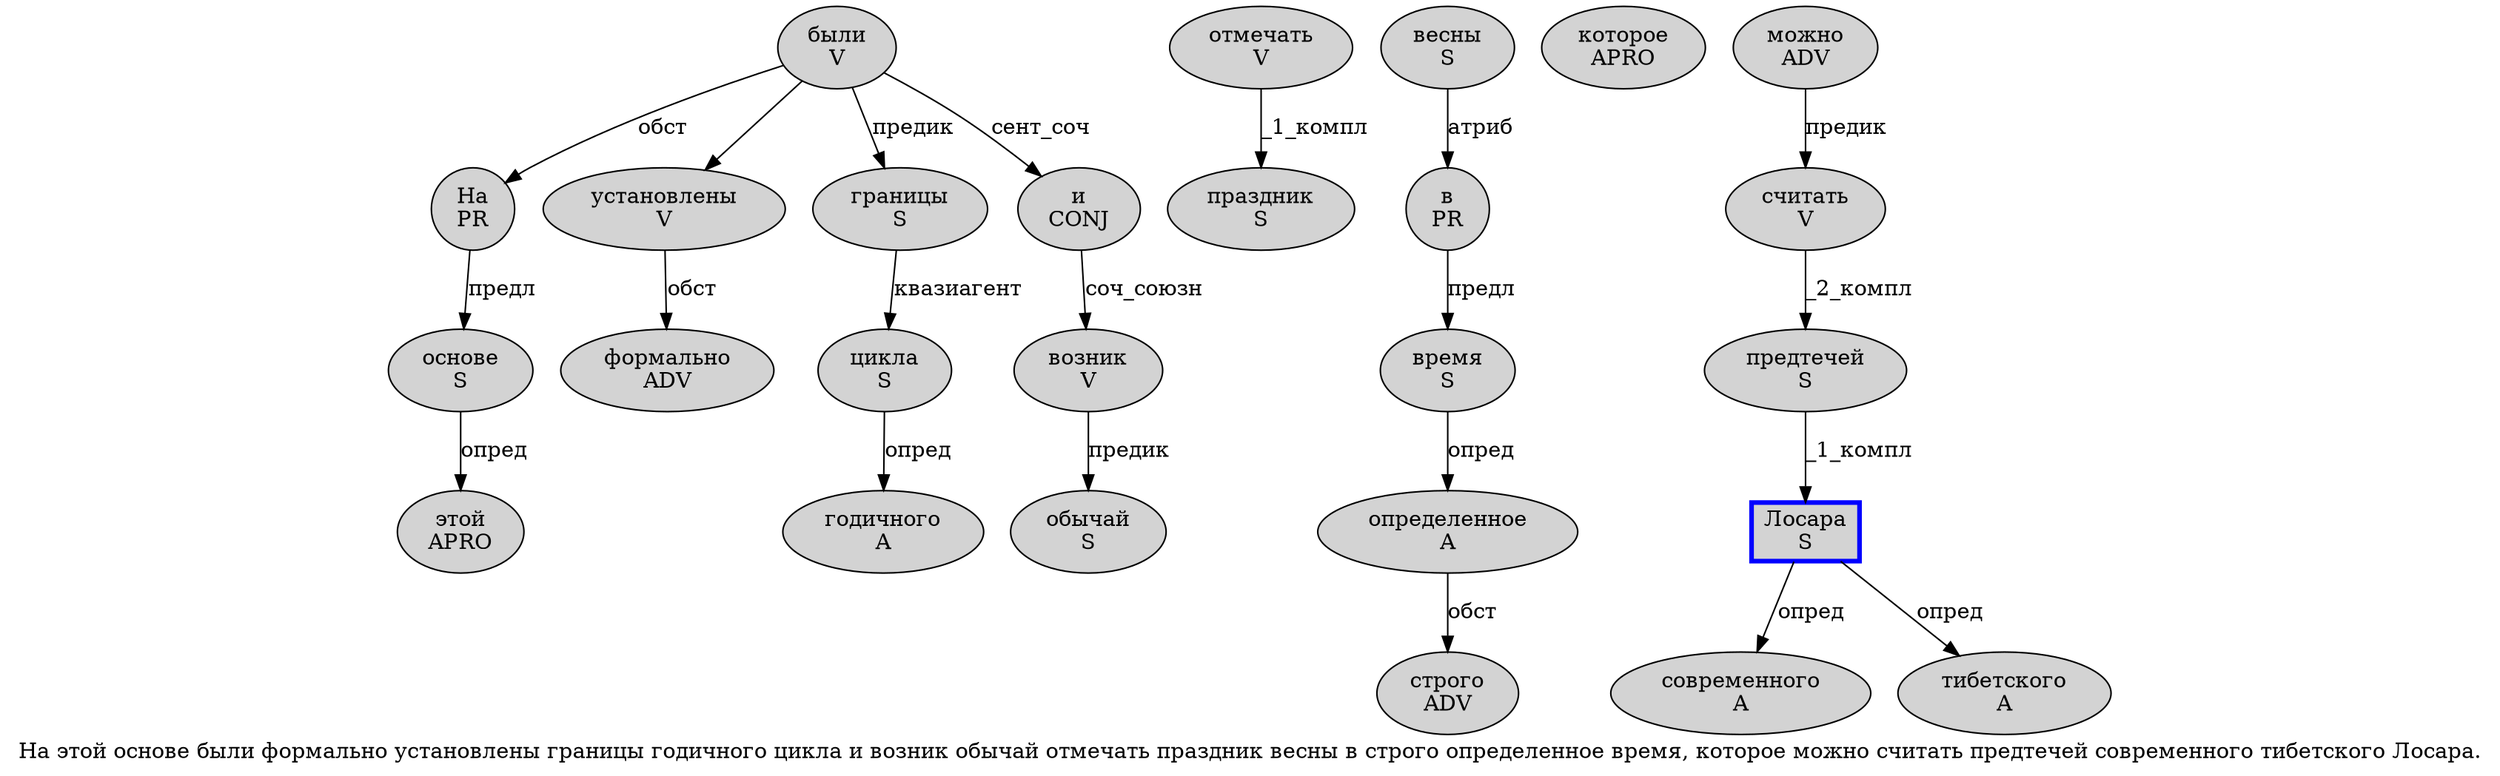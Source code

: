 digraph SENTENCE_1330 {
	graph [label="На этой основе были формально установлены границы годичного цикла и возник обычай отмечать праздник весны в строго определенное время, которое можно считать предтечей современного тибетского Лосара."]
	node [style=filled]
		0 [label="На
PR" color="" fillcolor=lightgray penwidth=1 shape=ellipse]
		1 [label="этой
APRO" color="" fillcolor=lightgray penwidth=1 shape=ellipse]
		2 [label="основе
S" color="" fillcolor=lightgray penwidth=1 shape=ellipse]
		3 [label="были
V" color="" fillcolor=lightgray penwidth=1 shape=ellipse]
		4 [label="формально
ADV" color="" fillcolor=lightgray penwidth=1 shape=ellipse]
		5 [label="установлены
V" color="" fillcolor=lightgray penwidth=1 shape=ellipse]
		6 [label="границы
S" color="" fillcolor=lightgray penwidth=1 shape=ellipse]
		7 [label="годичного
A" color="" fillcolor=lightgray penwidth=1 shape=ellipse]
		8 [label="цикла
S" color="" fillcolor=lightgray penwidth=1 shape=ellipse]
		9 [label="и
CONJ" color="" fillcolor=lightgray penwidth=1 shape=ellipse]
		10 [label="возник
V" color="" fillcolor=lightgray penwidth=1 shape=ellipse]
		11 [label="обычай
S" color="" fillcolor=lightgray penwidth=1 shape=ellipse]
		12 [label="отмечать
V" color="" fillcolor=lightgray penwidth=1 shape=ellipse]
		13 [label="праздник
S" color="" fillcolor=lightgray penwidth=1 shape=ellipse]
		14 [label="весны
S" color="" fillcolor=lightgray penwidth=1 shape=ellipse]
		15 [label="в
PR" color="" fillcolor=lightgray penwidth=1 shape=ellipse]
		16 [label="строго
ADV" color="" fillcolor=lightgray penwidth=1 shape=ellipse]
		17 [label="определенное
A" color="" fillcolor=lightgray penwidth=1 shape=ellipse]
		18 [label="время
S" color="" fillcolor=lightgray penwidth=1 shape=ellipse]
		20 [label="которое
APRO" color="" fillcolor=lightgray penwidth=1 shape=ellipse]
		21 [label="можно
ADV" color="" fillcolor=lightgray penwidth=1 shape=ellipse]
		22 [label="считать
V" color="" fillcolor=lightgray penwidth=1 shape=ellipse]
		23 [label="предтечей
S" color="" fillcolor=lightgray penwidth=1 shape=ellipse]
		24 [label="современного
A" color="" fillcolor=lightgray penwidth=1 shape=ellipse]
		25 [label="тибетского
A" color="" fillcolor=lightgray penwidth=1 shape=ellipse]
		26 [label="Лосара
S" color=blue fillcolor=lightgray penwidth=3 shape=box]
			23 -> 26 [label="_1_компл"]
			2 -> 1 [label="опред"]
			14 -> 15 [label="атриб"]
			12 -> 13 [label="_1_компл"]
			6 -> 8 [label="квазиагент"]
			21 -> 22 [label="предик"]
			15 -> 18 [label="предл"]
			17 -> 16 [label="обст"]
			5 -> 4 [label="обст"]
			10 -> 11 [label="предик"]
			8 -> 7 [label="опред"]
			9 -> 10 [label="соч_союзн"]
			0 -> 2 [label="предл"]
			18 -> 17 [label="опред"]
			26 -> 24 [label="опред"]
			26 -> 25 [label="опред"]
			3 -> 0 [label="обст"]
			3 -> 5
			3 -> 6 [label="предик"]
			3 -> 9 [label="сент_соч"]
			22 -> 23 [label="_2_компл"]
}